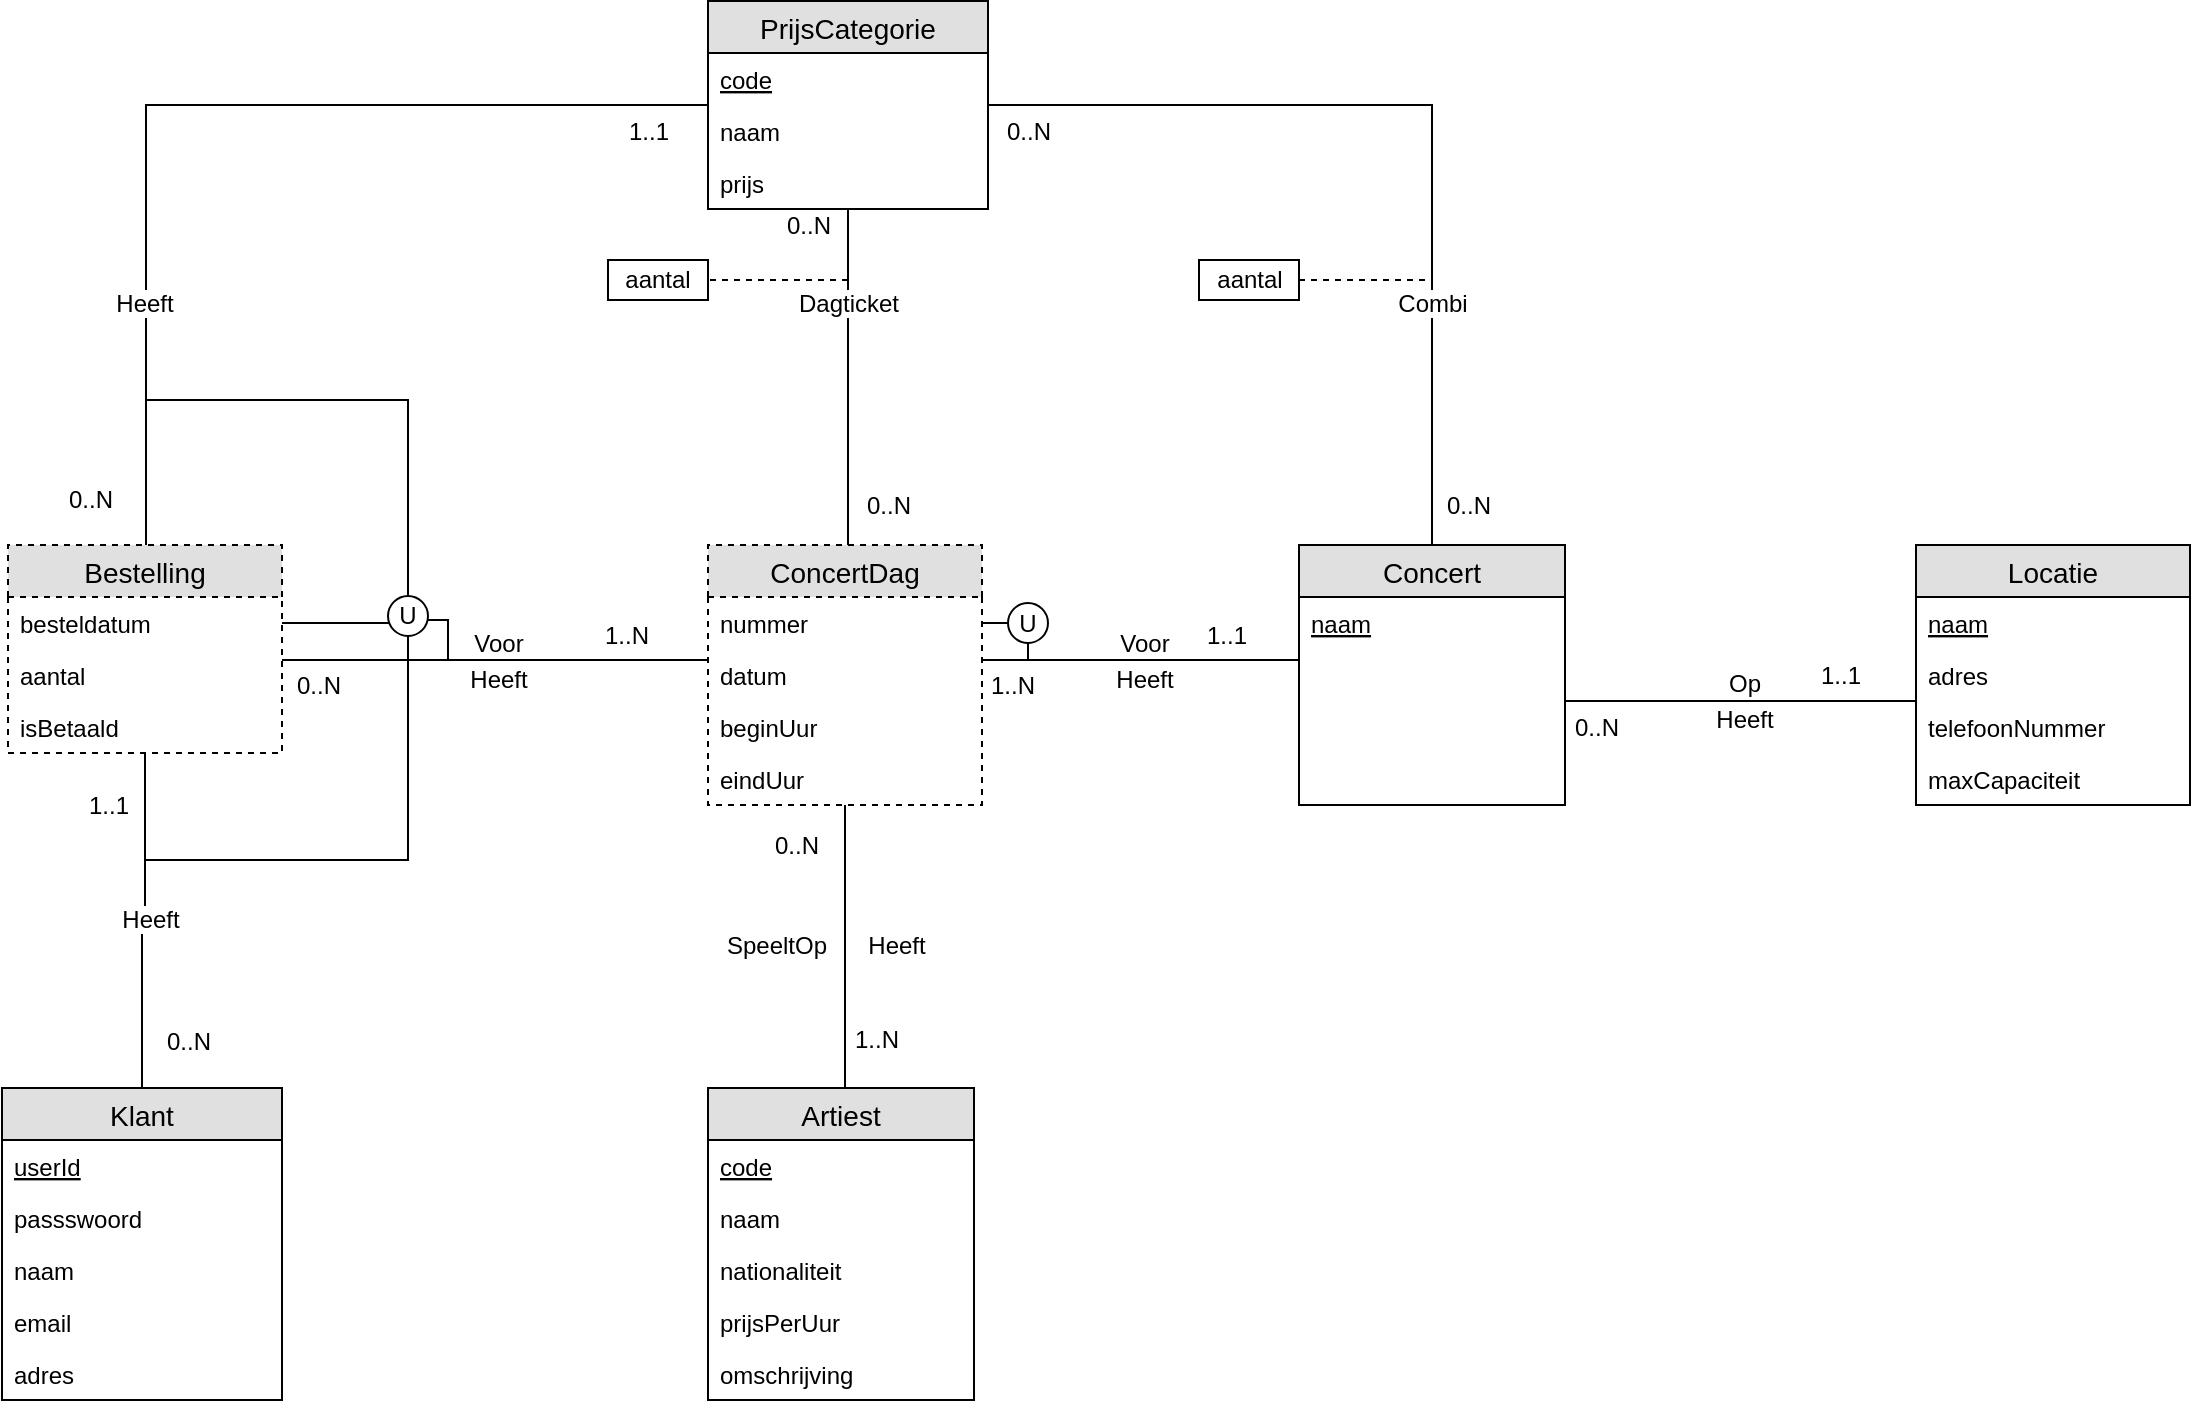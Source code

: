 <mxfile version="11.3.0" type="device" pages="1"><diagram id="qy5-HXtUIFuq6KEqq2z5" name="Page-1"><mxGraphModel dx="975" dy="716" grid="1" gridSize="10" guides="1" tooltips="1" connect="1" arrows="1" fold="1" page="1" pageScale="1" pageWidth="850" pageHeight="1100" math="0" shadow="0"><root><mxCell id="0"/><mxCell id="1" parent="0"/><mxCell id="PRE9iBtKctnlYsDOnqa2-12" value="" style="edgeStyle=orthogonalEdgeStyle;fontSize=12;html=1;endArrow=none;jumpSize=6;strokeWidth=1;endFill=0;rounded=0;jumpStyle=none;" parent="1" source="PRE9iBtKctnlYsDOnqa2-46" target="PRE9iBtKctnlYsDOnqa2-42" edge="1"><mxGeometry width="100" height="100" relative="1" as="geometry"><mxPoint x="922.5" y="387.357" as="sourcePoint"/><mxPoint x="1122.5" y="382.786" as="targetPoint"/><Array as="points"><mxPoint x="937.5" y="470.5"/><mxPoint x="937.5" y="470.5"/></Array></mxGeometry></mxCell><mxCell id="PRE9iBtKctnlYsDOnqa2-13" value="Op" style="text;html=1;resizable=0;points=[];align=center;verticalAlign=bottom;labelBackgroundColor=#ffffff;" parent="PRE9iBtKctnlYsDOnqa2-12" vertex="1" connectable="0"><mxGeometry x="-0.025" y="-2" relative="1" as="geometry"><mxPoint x="3.5" y="-2" as="offset"/></mxGeometry></mxCell><mxCell id="PRE9iBtKctnlYsDOnqa2-50" value="0..N" style="text;html=1;resizable=0;points=[];align=center;verticalAlign=middle;labelBackgroundColor=#ffffff;" parent="PRE9iBtKctnlYsDOnqa2-12" vertex="1" connectable="0"><mxGeometry x="-0.884" y="-1" relative="1" as="geometry"><mxPoint x="5.5" y="12" as="offset"/></mxGeometry></mxCell><mxCell id="PRE9iBtKctnlYsDOnqa2-51" value="1..1" style="text;html=1;resizable=0;points=[];align=center;verticalAlign=middle;labelBackgroundColor=#ffffff;" parent="PRE9iBtKctnlYsDOnqa2-12" vertex="1" connectable="0"><mxGeometry x="0.83" y="1" relative="1" as="geometry"><mxPoint x="-23.5" y="-11.5" as="offset"/></mxGeometry></mxCell><mxCell id="PRE9iBtKctnlYsDOnqa2-311" value="Heeft" style="text;html=1;resizable=0;points=[];align=center;verticalAlign=bottom;labelBackgroundColor=#ffffff;" parent="PRE9iBtKctnlYsDOnqa2-12" vertex="1" connectable="0"><mxGeometry x="-0.025" y="-2" relative="1" as="geometry"><mxPoint x="3.5" y="16" as="offset"/></mxGeometry></mxCell><mxCell id="PRE9iBtKctnlYsDOnqa2-42" value="Locatie" style="swimlane;fontStyle=0;childLayout=stackLayout;horizontal=1;startSize=26;fillColor=#e0e0e0;horizontalStack=0;resizeParent=1;resizeParentMax=0;resizeLast=0;collapsible=1;marginBottom=0;swimlaneFillColor=#ffffff;align=center;fontSize=14;html=0;" parent="1" vertex="1"><mxGeometry x="1054" y="392.5" width="137" height="130" as="geometry"><mxRectangle x="390" y="147" width="70" height="26" as="alternateBounds"/></mxGeometry></mxCell><mxCell id="PRE9iBtKctnlYsDOnqa2-49" value="naam" style="text;strokeColor=none;fillColor=none;spacingLeft=4;spacingRight=4;overflow=hidden;rotatable=0;points=[[0,0.5],[1,0.5]];portConstraint=eastwest;fontSize=12;fontStyle=4;rounded=0;verticalAlign=top;" parent="PRE9iBtKctnlYsDOnqa2-42" vertex="1"><mxGeometry y="26" width="137" height="26" as="geometry"/></mxCell><mxCell id="NzCg9h0oM0mjElVxvEdH-3" value="adres" style="text;strokeColor=none;fillColor=none;spacingLeft=4;spacingRight=4;overflow=hidden;rotatable=0;points=[[0,0.5],[1,0.5]];portConstraint=eastwest;fontSize=12;" parent="PRE9iBtKctnlYsDOnqa2-42" vertex="1"><mxGeometry y="52" width="137" height="26" as="geometry"/></mxCell><mxCell id="PRE9iBtKctnlYsDOnqa2-44" value="telefoonNummer" style="text;strokeColor=none;fillColor=none;spacingLeft=4;spacingRight=4;overflow=hidden;rotatable=0;points=[[0,0.5],[1,0.5]];portConstraint=eastwest;fontSize=12;" parent="PRE9iBtKctnlYsDOnqa2-42" vertex="1"><mxGeometry y="78" width="137" height="26" as="geometry"/></mxCell><mxCell id="PRE9iBtKctnlYsDOnqa2-315" value="maxCapaciteit" style="text;strokeColor=none;fillColor=none;spacingLeft=4;spacingRight=4;overflow=hidden;rotatable=0;points=[[0,0.5],[1,0.5]];portConstraint=eastwest;fontSize=12;" parent="PRE9iBtKctnlYsDOnqa2-42" vertex="1"><mxGeometry y="104" width="137" height="26" as="geometry"/></mxCell><mxCell id="PRE9iBtKctnlYsDOnqa2-46" value="Concert" style="swimlane;fontStyle=0;childLayout=stackLayout;horizontal=1;startSize=26;fillColor=#e0e0e0;horizontalStack=0;resizeParent=1;resizeParentMax=0;resizeLast=0;collapsible=1;marginBottom=0;swimlaneFillColor=#ffffff;align=center;fontSize=14;html=0;" parent="1" vertex="1"><mxGeometry x="745.5" y="392.5" width="133" height="130" as="geometry"><mxRectangle x="60" y="147" width="70" height="26" as="alternateBounds"/></mxGeometry></mxCell><mxCell id="PRE9iBtKctnlYsDOnqa2-48" value="naam" style="text;strokeColor=none;fillColor=none;spacingLeft=4;spacingRight=4;overflow=hidden;rotatable=0;points=[[0,0.5],[1,0.5]];portConstraint=eastwest;fontSize=12;fontStyle=4" parent="PRE9iBtKctnlYsDOnqa2-46" vertex="1"><mxGeometry y="26" width="133" height="104" as="geometry"/></mxCell><mxCell id="NzCg9h0oM0mjElVxvEdH-4" value="Artiest" style="swimlane;fontStyle=0;childLayout=stackLayout;horizontal=1;startSize=26;fillColor=#e0e0e0;horizontalStack=0;resizeParent=1;resizeParentMax=0;resizeLast=0;collapsible=1;marginBottom=0;swimlaneFillColor=#ffffff;align=center;fontSize=14;html=0;" parent="1" vertex="1"><mxGeometry x="450" y="664" width="133" height="156" as="geometry"><mxRectangle x="60" y="147" width="70" height="26" as="alternateBounds"/></mxGeometry></mxCell><mxCell id="NzCg9h0oM0mjElVxvEdH-5" value="code" style="text;strokeColor=none;fillColor=none;spacingLeft=4;spacingRight=4;overflow=hidden;rotatable=0;points=[[0,0.5],[1,0.5]];portConstraint=eastwest;fontSize=12;fontStyle=4" parent="NzCg9h0oM0mjElVxvEdH-4" vertex="1"><mxGeometry y="26" width="133" height="26" as="geometry"/></mxCell><mxCell id="NzCg9h0oM0mjElVxvEdH-6" value="naam" style="text;strokeColor=none;fillColor=none;spacingLeft=4;spacingRight=4;overflow=hidden;rotatable=0;points=[[0,0.5],[1,0.5]];portConstraint=eastwest;fontSize=12;" parent="NzCg9h0oM0mjElVxvEdH-4" vertex="1"><mxGeometry y="52" width="133" height="26" as="geometry"/></mxCell><mxCell id="NzCg9h0oM0mjElVxvEdH-7" value="nationaliteit" style="text;strokeColor=none;fillColor=none;spacingLeft=4;spacingRight=4;overflow=hidden;rotatable=0;points=[[0,0.5],[1,0.5]];portConstraint=eastwest;fontSize=12;" parent="NzCg9h0oM0mjElVxvEdH-4" vertex="1"><mxGeometry y="78" width="133" height="26" as="geometry"/></mxCell><mxCell id="NzCg9h0oM0mjElVxvEdH-8" value="prijsPerUur" style="text;strokeColor=none;fillColor=none;spacingLeft=4;spacingRight=4;overflow=hidden;rotatable=0;points=[[0,0.5],[1,0.5]];portConstraint=eastwest;fontSize=12;" parent="NzCg9h0oM0mjElVxvEdH-4" vertex="1"><mxGeometry y="104" width="133" height="26" as="geometry"/></mxCell><mxCell id="NzCg9h0oM0mjElVxvEdH-9" value="omschrijving" style="text;strokeColor=none;fillColor=none;spacingLeft=4;spacingRight=4;overflow=hidden;rotatable=0;points=[[0,0.5],[1,0.5]];portConstraint=eastwest;fontSize=12;" parent="NzCg9h0oM0mjElVxvEdH-4" vertex="1"><mxGeometry y="130" width="133" height="26" as="geometry"/></mxCell><mxCell id="NzCg9h0oM0mjElVxvEdH-10" value="PrijsCategorie" style="swimlane;fontStyle=0;childLayout=stackLayout;horizontal=1;startSize=26;fillColor=#e0e0e0;horizontalStack=0;resizeParent=1;resizeParentMax=0;resizeLast=0;collapsible=1;marginBottom=0;swimlaneFillColor=#ffffff;align=center;fontSize=14;html=0;" parent="1" vertex="1"><mxGeometry x="450" y="120.5" width="140" height="104" as="geometry"><mxRectangle x="60" y="147" width="70" height="26" as="alternateBounds"/></mxGeometry></mxCell><mxCell id="NzCg9h0oM0mjElVxvEdH-11" value="code" style="text;strokeColor=none;fillColor=none;spacingLeft=4;spacingRight=4;overflow=hidden;rotatable=0;points=[[0,0.5],[1,0.5]];portConstraint=eastwest;fontSize=12;fontStyle=4" parent="NzCg9h0oM0mjElVxvEdH-10" vertex="1"><mxGeometry y="26" width="140" height="26" as="geometry"/></mxCell><mxCell id="NzCg9h0oM0mjElVxvEdH-12" value="naam" style="text;strokeColor=none;fillColor=none;spacingLeft=4;spacingRight=4;overflow=hidden;rotatable=0;points=[[0,0.5],[1,0.5]];portConstraint=eastwest;fontSize=12;" parent="NzCg9h0oM0mjElVxvEdH-10" vertex="1"><mxGeometry y="52" width="140" height="26" as="geometry"/></mxCell><mxCell id="NzCg9h0oM0mjElVxvEdH-13" value="prijs" style="text;strokeColor=none;fillColor=none;spacingLeft=4;spacingRight=4;overflow=hidden;rotatable=0;points=[[0,0.5],[1,0.5]];portConstraint=eastwest;fontSize=12;" parent="NzCg9h0oM0mjElVxvEdH-10" vertex="1"><mxGeometry y="78" width="140" height="26" as="geometry"/></mxCell><mxCell id="NzCg9h0oM0mjElVxvEdH-16" value="" style="edgeStyle=orthogonalEdgeStyle;fontSize=12;html=1;endArrow=none;jumpSize=6;strokeWidth=1;endFill=0;rounded=0;jumpStyle=none;" parent="1" source="OyYPKi7f134DIrcycJwE-1" target="NzCg9h0oM0mjElVxvEdH-4" edge="1"><mxGeometry width="100" height="100" relative="1" as="geometry"><mxPoint x="887.5" y="594.667" as="sourcePoint"/><mxPoint x="1046.5" y="594.667" as="targetPoint"/><Array as="points"><mxPoint x="519" y="665"/><mxPoint x="521" y="665"/></Array></mxGeometry></mxCell><mxCell id="NzCg9h0oM0mjElVxvEdH-17" value="Heeft" style="text;html=1;resizable=0;points=[];align=center;verticalAlign=bottom;labelBackgroundColor=#ffffff;" parent="NzCg9h0oM0mjElVxvEdH-16" vertex="1" connectable="0"><mxGeometry x="-0.025" y="-2" relative="1" as="geometry"><mxPoint x="27.5" y="10" as="offset"/></mxGeometry></mxCell><mxCell id="NzCg9h0oM0mjElVxvEdH-18" value="0..N" style="text;html=1;resizable=0;points=[];align=center;verticalAlign=middle;labelBackgroundColor=#ffffff;" parent="NzCg9h0oM0mjElVxvEdH-16" vertex="1" connectable="0"><mxGeometry x="-0.884" y="-1" relative="1" as="geometry"><mxPoint x="-23.5" y="12.5" as="offset"/></mxGeometry></mxCell><mxCell id="NzCg9h0oM0mjElVxvEdH-19" value="1..N" style="text;html=1;resizable=0;points=[];align=center;verticalAlign=middle;labelBackgroundColor=#ffffff;" parent="NzCg9h0oM0mjElVxvEdH-16" vertex="1" connectable="0"><mxGeometry x="0.83" y="1" relative="1" as="geometry"><mxPoint x="14.5" y="-12" as="offset"/></mxGeometry></mxCell><mxCell id="NzCg9h0oM0mjElVxvEdH-20" value="SpeeltOp" style="text;html=1;resizable=0;points=[];align=center;verticalAlign=bottom;labelBackgroundColor=#ffffff;" parent="NzCg9h0oM0mjElVxvEdH-16" vertex="1" connectable="0"><mxGeometry x="-0.025" y="-2" relative="1" as="geometry"><mxPoint x="-32.5" y="10" as="offset"/></mxGeometry></mxCell><mxCell id="NzCg9h0oM0mjElVxvEdH-21" value="" style="edgeStyle=orthogonalEdgeStyle;fontSize=12;html=1;endArrow=none;jumpSize=6;strokeWidth=1;endFill=0;rounded=0;jumpStyle=none;" parent="1" source="NzCg9h0oM0mjElVxvEdH-10" target="PRE9iBtKctnlYsDOnqa2-46" edge="1"><mxGeometry width="100" height="100" relative="1" as="geometry"><mxPoint x="1094" y="163.5" as="sourcePoint"/><mxPoint x="1094" y="284.5" as="targetPoint"/><Array as="points"><mxPoint x="812" y="343.5"/><mxPoint x="812" y="343.5"/></Array></mxGeometry></mxCell><mxCell id="NzCg9h0oM0mjElVxvEdH-23" value="0..N" style="text;html=1;resizable=0;points=[];align=center;verticalAlign=middle;labelBackgroundColor=#ffffff;" parent="NzCg9h0oM0mjElVxvEdH-21" vertex="1" connectable="0"><mxGeometry x="-0.884" y="-1" relative="1" as="geometry"><mxPoint x="-5.5" y="12" as="offset"/></mxGeometry></mxCell><mxCell id="NzCg9h0oM0mjElVxvEdH-24" value="0..N" style="text;html=1;resizable=0;points=[];align=center;verticalAlign=middle;labelBackgroundColor=#ffffff;" parent="NzCg9h0oM0mjElVxvEdH-21" vertex="1" connectable="0"><mxGeometry x="0.83" y="1" relative="1" as="geometry"><mxPoint x="17" y="17.5" as="offset"/></mxGeometry></mxCell><mxCell id="NzCg9h0oM0mjElVxvEdH-25" value="Combi" style="text;html=1;resizable=0;points=[];align=center;verticalAlign=bottom;labelBackgroundColor=#ffffff;" parent="NzCg9h0oM0mjElVxvEdH-21" vertex="1" connectable="0"><mxGeometry x="-0.025" y="-2" relative="1" as="geometry"><mxPoint x="6.5" y="105.5" as="offset"/></mxGeometry></mxCell><mxCell id="OyYPKi7f134DIrcycJwE-1" value="ConcertDag" style="swimlane;fontStyle=0;childLayout=stackLayout;horizontal=1;startSize=26;fillColor=#e0e0e0;horizontalStack=0;resizeParent=1;resizeParentMax=0;resizeLast=0;collapsible=1;marginBottom=0;swimlaneFillColor=#ffffff;align=center;fontSize=14;html=0;dashed=1;" vertex="1" parent="1"><mxGeometry x="450" y="392.5" width="137" height="130" as="geometry"><mxRectangle x="390" y="147" width="70" height="26" as="alternateBounds"/></mxGeometry></mxCell><mxCell id="OyYPKi7f134DIrcycJwE-2" value="nummer" style="text;strokeColor=none;fillColor=none;spacingLeft=4;spacingRight=4;overflow=hidden;rotatable=0;points=[[0,0.5],[1,0.5]];portConstraint=eastwest;fontSize=12;fontStyle=0;rounded=0;verticalAlign=top;" vertex="1" parent="OyYPKi7f134DIrcycJwE-1"><mxGeometry y="26" width="137" height="26" as="geometry"/></mxCell><mxCell id="OyYPKi7f134DIrcycJwE-3" value="datum" style="text;strokeColor=none;fillColor=none;spacingLeft=4;spacingRight=4;overflow=hidden;rotatable=0;points=[[0,0.5],[1,0.5]];portConstraint=eastwest;fontSize=12;" vertex="1" parent="OyYPKi7f134DIrcycJwE-1"><mxGeometry y="52" width="137" height="26" as="geometry"/></mxCell><mxCell id="OyYPKi7f134DIrcycJwE-4" value="beginUur" style="text;strokeColor=none;fillColor=none;spacingLeft=4;spacingRight=4;overflow=hidden;rotatable=0;points=[[0,0.5],[1,0.5]];portConstraint=eastwest;fontSize=12;" vertex="1" parent="OyYPKi7f134DIrcycJwE-1"><mxGeometry y="78" width="137" height="26" as="geometry"/></mxCell><mxCell id="OyYPKi7f134DIrcycJwE-5" value="eindUur" style="text;strokeColor=none;fillColor=none;spacingLeft=4;spacingRight=4;overflow=hidden;rotatable=0;points=[[0,0.5],[1,0.5]];portConstraint=eastwest;fontSize=12;" vertex="1" parent="OyYPKi7f134DIrcycJwE-1"><mxGeometry y="104" width="137" height="26" as="geometry"/></mxCell><mxCell id="OyYPKi7f134DIrcycJwE-6" value="" style="edgeStyle=orthogonalEdgeStyle;fontSize=12;html=1;endArrow=none;jumpSize=6;strokeWidth=1;endFill=0;rounded=0;jumpStyle=none;" edge="1" parent="1" source="OyYPKi7f134DIrcycJwE-1" target="PRE9iBtKctnlYsDOnqa2-46"><mxGeometry width="100" height="100" relative="1" as="geometry"><mxPoint x="469.5" y="330" as="sourcePoint"/><mxPoint x="645" y="330" as="targetPoint"/><Array as="points"><mxPoint x="700" y="450"/><mxPoint x="700" y="450"/></Array></mxGeometry></mxCell><mxCell id="OyYPKi7f134DIrcycJwE-7" value="Voor" style="text;html=1;resizable=0;points=[];align=center;verticalAlign=bottom;labelBackgroundColor=#ffffff;" vertex="1" connectable="0" parent="OyYPKi7f134DIrcycJwE-6"><mxGeometry x="-0.025" y="-2" relative="1" as="geometry"><mxPoint x="3.5" y="-2" as="offset"/></mxGeometry></mxCell><mxCell id="OyYPKi7f134DIrcycJwE-8" value="1..N" style="text;html=1;resizable=0;points=[];align=center;verticalAlign=middle;labelBackgroundColor=#ffffff;" vertex="1" connectable="0" parent="OyYPKi7f134DIrcycJwE-6"><mxGeometry x="-0.884" y="-1" relative="1" as="geometry"><mxPoint x="5.5" y="12" as="offset"/></mxGeometry></mxCell><mxCell id="OyYPKi7f134DIrcycJwE-9" value="1..1" style="text;html=1;resizable=0;points=[];align=center;verticalAlign=middle;labelBackgroundColor=#ffffff;" vertex="1" connectable="0" parent="OyYPKi7f134DIrcycJwE-6"><mxGeometry x="0.83" y="1" relative="1" as="geometry"><mxPoint x="-23.5" y="-11.5" as="offset"/></mxGeometry></mxCell><mxCell id="OyYPKi7f134DIrcycJwE-10" value="Heeft" style="text;html=1;resizable=0;points=[];align=center;verticalAlign=bottom;labelBackgroundColor=#ffffff;" vertex="1" connectable="0" parent="OyYPKi7f134DIrcycJwE-6"><mxGeometry x="-0.025" y="-2" relative="1" as="geometry"><mxPoint x="3.5" y="16" as="offset"/></mxGeometry></mxCell><mxCell id="OyYPKi7f134DIrcycJwE-12" value="" style="edgeStyle=orthogonalEdgeStyle;fontSize=12;html=1;endArrow=none;jumpSize=6;strokeWidth=1;endFill=0;rounded=0;jumpStyle=none;" edge="1" parent="1" source="NzCg9h0oM0mjElVxvEdH-10" target="OyYPKi7f134DIrcycJwE-1"><mxGeometry width="100" height="100" relative="1" as="geometry"><mxPoint x="590" y="211" as="sourcePoint"/><mxPoint x="590" y="379" as="targetPoint"/><Array as="points"><mxPoint x="519" y="173"/></Array></mxGeometry></mxCell><mxCell id="OyYPKi7f134DIrcycJwE-14" value="0..N" style="text;html=1;resizable=0;points=[];align=center;verticalAlign=middle;labelBackgroundColor=#ffffff;" vertex="1" connectable="0" parent="OyYPKi7f134DIrcycJwE-12"><mxGeometry x="-0.884" y="-1" relative="1" as="geometry"><mxPoint x="-19" y="-1" as="offset"/></mxGeometry></mxCell><mxCell id="OyYPKi7f134DIrcycJwE-15" value="0..N" style="text;html=1;resizable=0;points=[];align=center;verticalAlign=middle;labelBackgroundColor=#ffffff;" vertex="1" connectable="0" parent="OyYPKi7f134DIrcycJwE-12"><mxGeometry x="0.83" y="1" relative="1" as="geometry"><mxPoint x="19" y="-5" as="offset"/></mxGeometry></mxCell><mxCell id="OyYPKi7f134DIrcycJwE-16" value="Dagticket" style="text;html=1;resizable=0;points=[];align=center;verticalAlign=bottom;labelBackgroundColor=#ffffff;" vertex="1" connectable="0" parent="OyYPKi7f134DIrcycJwE-12"><mxGeometry x="-0.025" y="-2" relative="1" as="geometry"><mxPoint x="2" y="-26" as="offset"/></mxGeometry></mxCell><mxCell id="OyYPKi7f134DIrcycJwE-21" value="" style="endArrow=none;html=1;entryX=1;entryY=0.5;entryDx=0;entryDy=0;edgeStyle=orthogonalEdgeStyle;rounded=0;" edge="1" parent="1" source="OyYPKi7f134DIrcycJwE-17" target="OyYPKi7f134DIrcycJwE-2"><mxGeometry width="50" height="50" relative="1" as="geometry"><mxPoint x="610" y="450" as="sourcePoint"/><mxPoint x="670" y="484.5" as="targetPoint"/></mxGeometry></mxCell><mxCell id="OyYPKi7f134DIrcycJwE-17" value="U" style="ellipse;whiteSpace=wrap;html=1;aspect=fixed;" vertex="1" parent="1"><mxGeometry x="600" y="421.5" width="20" height="20" as="geometry"/></mxCell><mxCell id="OyYPKi7f134DIrcycJwE-22" value="" style="endArrow=none;html=1;entryX=0.5;entryY=1;entryDx=0;entryDy=0;edgeStyle=orthogonalEdgeStyle;rounded=0;" edge="1" parent="1" target="OyYPKi7f134DIrcycJwE-17"><mxGeometry width="50" height="50" relative="1" as="geometry"><mxPoint x="610" y="450" as="sourcePoint"/><mxPoint x="587.2" y="431.6" as="targetPoint"/></mxGeometry></mxCell><mxCell id="OyYPKi7f134DIrcycJwE-23" value="Klant" style="swimlane;fontStyle=0;childLayout=stackLayout;horizontal=1;startSize=26;fillColor=#e0e0e0;horizontalStack=0;resizeParent=1;resizeParentMax=0;resizeLast=0;collapsible=1;marginBottom=0;swimlaneFillColor=#ffffff;align=center;fontSize=14;html=0;" vertex="1" parent="1"><mxGeometry x="97" y="664" width="140" height="156" as="geometry"><mxRectangle x="60" y="147" width="70" height="26" as="alternateBounds"/></mxGeometry></mxCell><mxCell id="OyYPKi7f134DIrcycJwE-24" value="userId" style="text;strokeColor=none;fillColor=none;spacingLeft=4;spacingRight=4;overflow=hidden;rotatable=0;points=[[0,0.5],[1,0.5]];portConstraint=eastwest;fontSize=12;fontStyle=4" vertex="1" parent="OyYPKi7f134DIrcycJwE-23"><mxGeometry y="26" width="140" height="26" as="geometry"/></mxCell><mxCell id="OyYPKi7f134DIrcycJwE-25" value="passswoord" style="text;strokeColor=none;fillColor=none;spacingLeft=4;spacingRight=4;overflow=hidden;rotatable=0;points=[[0,0.5],[1,0.5]];portConstraint=eastwest;fontSize=12;" vertex="1" parent="OyYPKi7f134DIrcycJwE-23"><mxGeometry y="52" width="140" height="26" as="geometry"/></mxCell><mxCell id="OyYPKi7f134DIrcycJwE-26" value="naam" style="text;strokeColor=none;fillColor=none;spacingLeft=4;spacingRight=4;overflow=hidden;rotatable=0;points=[[0,0.5],[1,0.5]];portConstraint=eastwest;fontSize=12;" vertex="1" parent="OyYPKi7f134DIrcycJwE-23"><mxGeometry y="78" width="140" height="26" as="geometry"/></mxCell><mxCell id="OyYPKi7f134DIrcycJwE-28" value="email" style="text;strokeColor=none;fillColor=none;spacingLeft=4;spacingRight=4;overflow=hidden;rotatable=0;points=[[0,0.5],[1,0.5]];portConstraint=eastwest;fontSize=12;" vertex="1" parent="OyYPKi7f134DIrcycJwE-23"><mxGeometry y="104" width="140" height="26" as="geometry"/></mxCell><mxCell id="OyYPKi7f134DIrcycJwE-29" value="adres" style="text;strokeColor=none;fillColor=none;spacingLeft=4;spacingRight=4;overflow=hidden;rotatable=0;points=[[0,0.5],[1,0.5]];portConstraint=eastwest;fontSize=12;" vertex="1" parent="OyYPKi7f134DIrcycJwE-23"><mxGeometry y="130" width="140" height="26" as="geometry"/></mxCell><mxCell id="OyYPKi7f134DIrcycJwE-30" value="Bestelling" style="swimlane;fontStyle=0;childLayout=stackLayout;horizontal=1;startSize=26;fillColor=#e0e0e0;horizontalStack=0;resizeParent=1;resizeParentMax=0;resizeLast=0;collapsible=1;marginBottom=0;swimlaneFillColor=#ffffff;align=center;fontSize=14;html=0;dashed=1;" vertex="1" parent="1"><mxGeometry x="100" y="392.5" width="137" height="104" as="geometry"><mxRectangle x="390" y="147" width="70" height="26" as="alternateBounds"/></mxGeometry></mxCell><mxCell id="OyYPKi7f134DIrcycJwE-31" value="besteldatum" style="text;strokeColor=none;fillColor=none;spacingLeft=4;spacingRight=4;overflow=hidden;rotatable=0;points=[[0,0.5],[1,0.5]];portConstraint=eastwest;fontSize=12;fontStyle=0;rounded=0;verticalAlign=top;" vertex="1" parent="OyYPKi7f134DIrcycJwE-30"><mxGeometry y="26" width="137" height="26" as="geometry"/></mxCell><mxCell id="OyYPKi7f134DIrcycJwE-32" value="aantal" style="text;strokeColor=none;fillColor=none;spacingLeft=4;spacingRight=4;overflow=hidden;rotatable=0;points=[[0,0.5],[1,0.5]];portConstraint=eastwest;fontSize=12;" vertex="1" parent="OyYPKi7f134DIrcycJwE-30"><mxGeometry y="52" width="137" height="26" as="geometry"/></mxCell><mxCell id="OyYPKi7f134DIrcycJwE-33" value="isBetaald" style="text;strokeColor=none;fillColor=none;spacingLeft=4;spacingRight=4;overflow=hidden;rotatable=0;points=[[0,0.5],[1,0.5]];portConstraint=eastwest;fontSize=12;" vertex="1" parent="OyYPKi7f134DIrcycJwE-30"><mxGeometry y="78" width="137" height="26" as="geometry"/></mxCell><mxCell id="OyYPKi7f134DIrcycJwE-46" value="" style="edgeStyle=orthogonalEdgeStyle;fontSize=12;html=1;endArrow=none;jumpSize=6;strokeWidth=1;endFill=0;rounded=0;jumpStyle=none;" edge="1" parent="1" source="OyYPKi7f134DIrcycJwE-23" target="OyYPKi7f134DIrcycJwE-30"><mxGeometry width="100" height="100" relative="1" as="geometry"><mxPoint x="362.5" y="170.5" as="sourcePoint"/><mxPoint x="362" y="457.5" as="targetPoint"/><Array as="points"/></mxGeometry></mxCell><mxCell id="OyYPKi7f134DIrcycJwE-47" value="1..1" style="text;html=1;resizable=0;points=[];align=center;verticalAlign=middle;labelBackgroundColor=#ffffff;" vertex="1" connectable="0" parent="OyYPKi7f134DIrcycJwE-46"><mxGeometry x="-0.884" y="-1" relative="1" as="geometry"><mxPoint x="-18" y="-131.5" as="offset"/></mxGeometry></mxCell><mxCell id="OyYPKi7f134DIrcycJwE-48" value="0..N" style="text;html=1;resizable=0;points=[];align=center;verticalAlign=middle;labelBackgroundColor=#ffffff;" vertex="1" connectable="0" parent="OyYPKi7f134DIrcycJwE-46"><mxGeometry x="0.83" y="1" relative="1" as="geometry"><mxPoint x="22.5" y="129.5" as="offset"/></mxGeometry></mxCell><mxCell id="OyYPKi7f134DIrcycJwE-49" value="Heeft" style="text;html=1;resizable=0;points=[];align=center;verticalAlign=bottom;labelBackgroundColor=#ffffff;" vertex="1" connectable="0" parent="OyYPKi7f134DIrcycJwE-46"><mxGeometry x="-0.025" y="-2" relative="1" as="geometry"><mxPoint x="2" y="7" as="offset"/></mxGeometry></mxCell><mxCell id="OyYPKi7f134DIrcycJwE-50" value="" style="edgeStyle=orthogonalEdgeStyle;fontSize=12;html=1;endArrow=none;jumpSize=6;strokeWidth=1;endFill=0;rounded=0;jumpStyle=none;" edge="1" parent="1" source="OyYPKi7f134DIrcycJwE-30" target="OyYPKi7f134DIrcycJwE-1"><mxGeometry width="100" height="100" relative="1" as="geometry"><mxPoint x="260" y="421.167" as="sourcePoint"/><mxPoint x="418.5" y="421.167" as="targetPoint"/><Array as="points"><mxPoint x="290" y="450"/><mxPoint x="290" y="450"/></Array></mxGeometry></mxCell><mxCell id="OyYPKi7f134DIrcycJwE-51" value="Voor" style="text;html=1;resizable=0;points=[];align=center;verticalAlign=bottom;labelBackgroundColor=#ffffff;" vertex="1" connectable="0" parent="OyYPKi7f134DIrcycJwE-50"><mxGeometry x="-0.025" y="-2" relative="1" as="geometry"><mxPoint x="3.5" y="-2" as="offset"/></mxGeometry></mxCell><mxCell id="OyYPKi7f134DIrcycJwE-52" value="0..N" style="text;html=1;resizable=0;points=[];align=center;verticalAlign=middle;labelBackgroundColor=#ffffff;" vertex="1" connectable="0" parent="OyYPKi7f134DIrcycJwE-50"><mxGeometry x="-0.884" y="-1" relative="1" as="geometry"><mxPoint x="5.5" y="12" as="offset"/></mxGeometry></mxCell><mxCell id="OyYPKi7f134DIrcycJwE-53" value="1..N" style="text;html=1;resizable=0;points=[];align=center;verticalAlign=middle;labelBackgroundColor=#ffffff;" vertex="1" connectable="0" parent="OyYPKi7f134DIrcycJwE-50"><mxGeometry x="0.83" y="1" relative="1" as="geometry"><mxPoint x="-23.5" y="-11.5" as="offset"/></mxGeometry></mxCell><mxCell id="OyYPKi7f134DIrcycJwE-54" value="Heeft" style="text;html=1;resizable=0;points=[];align=center;verticalAlign=bottom;labelBackgroundColor=#ffffff;" vertex="1" connectable="0" parent="OyYPKi7f134DIrcycJwE-50"><mxGeometry x="-0.025" y="-2" relative="1" as="geometry"><mxPoint x="3.5" y="16" as="offset"/></mxGeometry></mxCell><mxCell id="OyYPKi7f134DIrcycJwE-55" value="" style="edgeStyle=orthogonalEdgeStyle;fontSize=12;html=1;endArrow=none;jumpSize=6;strokeWidth=1;endFill=0;rounded=0;jumpStyle=none;" edge="1" parent="1" source="NzCg9h0oM0mjElVxvEdH-10" target="OyYPKi7f134DIrcycJwE-30"><mxGeometry width="100" height="100" relative="1" as="geometry"><mxPoint x="79.5" y="159.667" as="sourcePoint"/><mxPoint x="301.5" y="380.0" as="targetPoint"/><Array as="points"><mxPoint x="169" y="172"/></Array></mxGeometry></mxCell><mxCell id="OyYPKi7f134DIrcycJwE-56" value="1..1" style="text;html=1;resizable=0;points=[];align=center;verticalAlign=middle;labelBackgroundColor=#ffffff;" vertex="1" connectable="0" parent="OyYPKi7f134DIrcycJwE-55"><mxGeometry x="-0.884" y="-1" relative="1" as="geometry"><mxPoint x="-1" y="14.5" as="offset"/></mxGeometry></mxCell><mxCell id="OyYPKi7f134DIrcycJwE-57" value="0..N" style="text;html=1;resizable=0;points=[];align=center;verticalAlign=middle;labelBackgroundColor=#ffffff;" vertex="1" connectable="0" parent="OyYPKi7f134DIrcycJwE-55"><mxGeometry x="0.83" y="1" relative="1" as="geometry"><mxPoint x="-29.5" y="20" as="offset"/></mxGeometry></mxCell><mxCell id="OyYPKi7f134DIrcycJwE-58" value="Heeft" style="text;html=1;resizable=0;points=[];align=center;verticalAlign=bottom;labelBackgroundColor=#ffffff;" vertex="1" connectable="0" parent="OyYPKi7f134DIrcycJwE-55"><mxGeometry x="-0.025" y="-2" relative="1" as="geometry"><mxPoint x="-38.5" y="109.5" as="offset"/></mxGeometry></mxCell><mxCell id="OyYPKi7f134DIrcycJwE-59" value="U" style="ellipse;whiteSpace=wrap;html=1;aspect=fixed;" vertex="1" parent="1"><mxGeometry x="290" y="418" width="20" height="20" as="geometry"/></mxCell><mxCell id="OyYPKi7f134DIrcycJwE-61" value="" style="endArrow=none;html=1;edgeStyle=orthogonalEdgeStyle;rounded=0;" edge="1" parent="1" source="OyYPKi7f134DIrcycJwE-59"><mxGeometry width="50" height="50" relative="1" as="geometry"><mxPoint x="298" y="330" as="sourcePoint"/><mxPoint x="168" y="550" as="targetPoint"/><Array as="points"><mxPoint x="300" y="550"/></Array></mxGeometry></mxCell><mxCell id="OyYPKi7f134DIrcycJwE-62" value="" style="endArrow=none;html=1;edgeStyle=orthogonalEdgeStyle;rounded=0;" edge="1" parent="1" source="OyYPKi7f134DIrcycJwE-59"><mxGeometry width="50" height="50" relative="1" as="geometry"><mxPoint x="287" y="320" as="sourcePoint"/><mxPoint x="169" y="320" as="targetPoint"/><Array as="points"><mxPoint x="300" y="320"/></Array></mxGeometry></mxCell><mxCell id="OyYPKi7f134DIrcycJwE-64" value="" style="endArrow=none;html=1;edgeStyle=orthogonalEdgeStyle;rounded=0;" edge="1" parent="1" target="OyYPKi7f134DIrcycJwE-59"><mxGeometry width="50" height="50" relative="1" as="geometry"><mxPoint x="320" y="450" as="sourcePoint"/><mxPoint x="297" y="381.5" as="targetPoint"/><Array as="points"><mxPoint x="320" y="430"/></Array></mxGeometry></mxCell><mxCell id="OyYPKi7f134DIrcycJwE-65" value="" style="endArrow=none;html=1;entryX=1;entryY=0.5;entryDx=0;entryDy=0;edgeStyle=orthogonalEdgeStyle;rounded=0;" edge="1" parent="1" source="OyYPKi7f134DIrcycJwE-59" target="OyYPKi7f134DIrcycJwE-31"><mxGeometry width="50" height="50" relative="1" as="geometry"><mxPoint x="270" y="470" as="sourcePoint"/><mxPoint x="150" y="840" as="targetPoint"/><Array as="points"><mxPoint x="280" y="432"/></Array></mxGeometry></mxCell><mxCell id="OyYPKi7f134DIrcycJwE-66" value="" style="endArrow=none;dashed=1;html=1;" edge="1" parent="1" target="OyYPKi7f134DIrcycJwE-68"><mxGeometry width="50" height="50" relative="1" as="geometry"><mxPoint x="520" y="260" as="sourcePoint"/><mxPoint x="237" y="260" as="targetPoint"/></mxGeometry></mxCell><mxCell id="OyYPKi7f134DIrcycJwE-68" value="aantal" style="rounded=0;whiteSpace=wrap;html=1;" vertex="1" parent="1"><mxGeometry x="400" y="250" width="50" height="20" as="geometry"/></mxCell><mxCell id="OyYPKi7f134DIrcycJwE-70" value="aantal" style="rounded=0;whiteSpace=wrap;html=1;" vertex="1" parent="1"><mxGeometry x="695.5" y="250" width="50" height="20" as="geometry"/></mxCell><mxCell id="OyYPKi7f134DIrcycJwE-71" value="" style="endArrow=none;dashed=1;html=1;" edge="1" parent="1" source="OyYPKi7f134DIrcycJwE-70"><mxGeometry width="50" height="50" relative="1" as="geometry"><mxPoint x="760" y="220" as="sourcePoint"/><mxPoint x="810" y="260" as="targetPoint"/></mxGeometry></mxCell></root></mxGraphModel></diagram></mxfile>